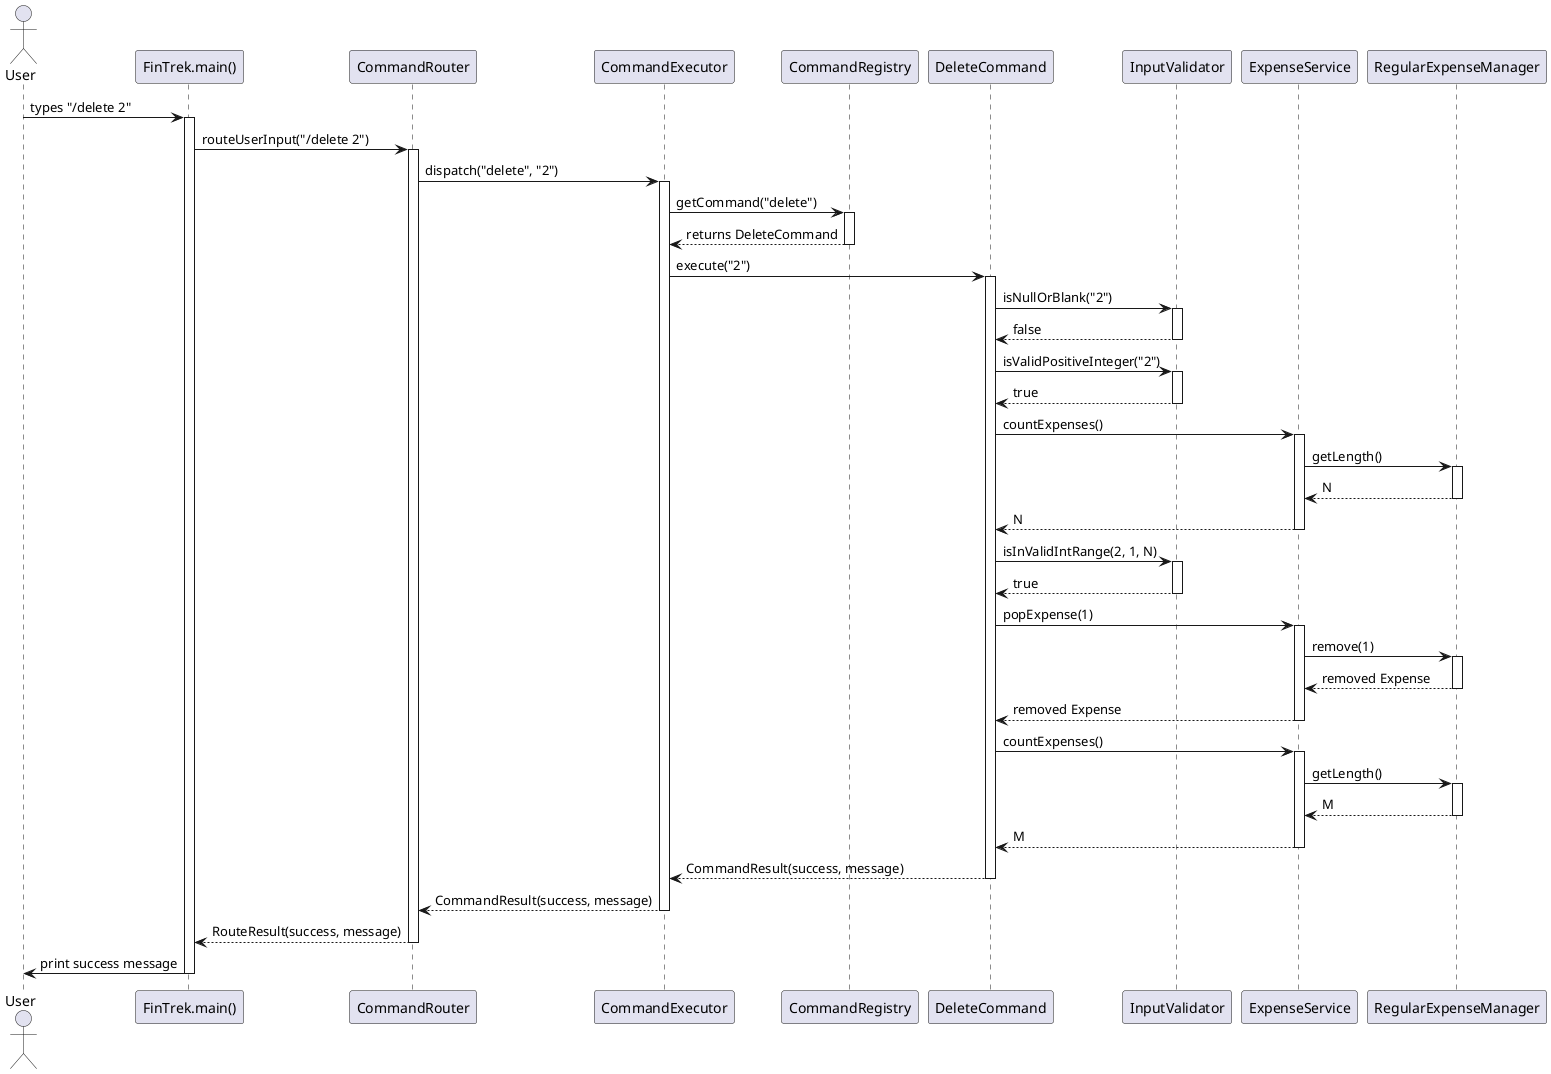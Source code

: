 @startuml delete.puml
actor User
participant "FinTrek.main()" as FinTrek
participant "CommandRouter" as Router
participant "CommandExecutor" as Executor
participant "CommandRegistry" as Registry
participant "DeleteCommand" as DeleteCmd
participant "InputValidator" as Validator
participant "ExpenseService" as ExpenseSvc
participant "RegularExpenseManager" as RegExpMgr

User -> FinTrek : types "/delete 2"
activate FinTrek

FinTrek -> Router : routeUserInput("/delete 2")
activate Router

Router -> Executor : dispatch("delete", "2")
activate Executor

Executor -> Registry : getCommand("delete")
activate Registry
Registry --> Executor : returns DeleteCommand
deactivate Registry

Executor -> DeleteCmd : execute("2")
activate DeleteCmd

DeleteCmd -> Validator : isNullOrBlank("2")
activate Validator
Validator --> DeleteCmd : false
deactivate Validator

DeleteCmd -> Validator : isValidPositiveInteger("2")
activate Validator
Validator --> DeleteCmd : true
deactivate Validator

DeleteCmd -> ExpenseSvc : countExpenses()
activate ExpenseSvc
ExpenseSvc -> RegExpMgr : getLength()
activate RegExpMgr
RegExpMgr --> ExpenseSvc : N
deactivate RegExpMgr
ExpenseSvc --> DeleteCmd : N
deactivate ExpenseSvc

DeleteCmd -> Validator : isInValidIntRange(2, 1, N)
activate Validator
Validator --> DeleteCmd : true
deactivate Validator

DeleteCmd -> ExpenseSvc : popExpense(1)
activate ExpenseSvc
ExpenseSvc -> RegExpMgr : remove(1)
activate RegExpMgr
RegExpMgr --> ExpenseSvc : removed Expense
deactivate RegExpMgr
ExpenseSvc --> DeleteCmd : removed Expense
deactivate ExpenseSvc

DeleteCmd -> ExpenseSvc : countExpenses()
activate ExpenseSvc
ExpenseSvc -> RegExpMgr : getLength()
activate RegExpMgr
RegExpMgr --> ExpenseSvc : M
deactivate RegExpMgr
ExpenseSvc --> DeleteCmd : M
deactivate ExpenseSvc

DeleteCmd --> Executor : CommandResult(success, message)
deactivate DeleteCmd

Executor --> Router : CommandResult(success, message)
deactivate Executor

Router --> FinTrek : RouteResult(success, message)
deactivate Router

FinTrek -> User : print success message
deactivate FinTrek
@enduml
